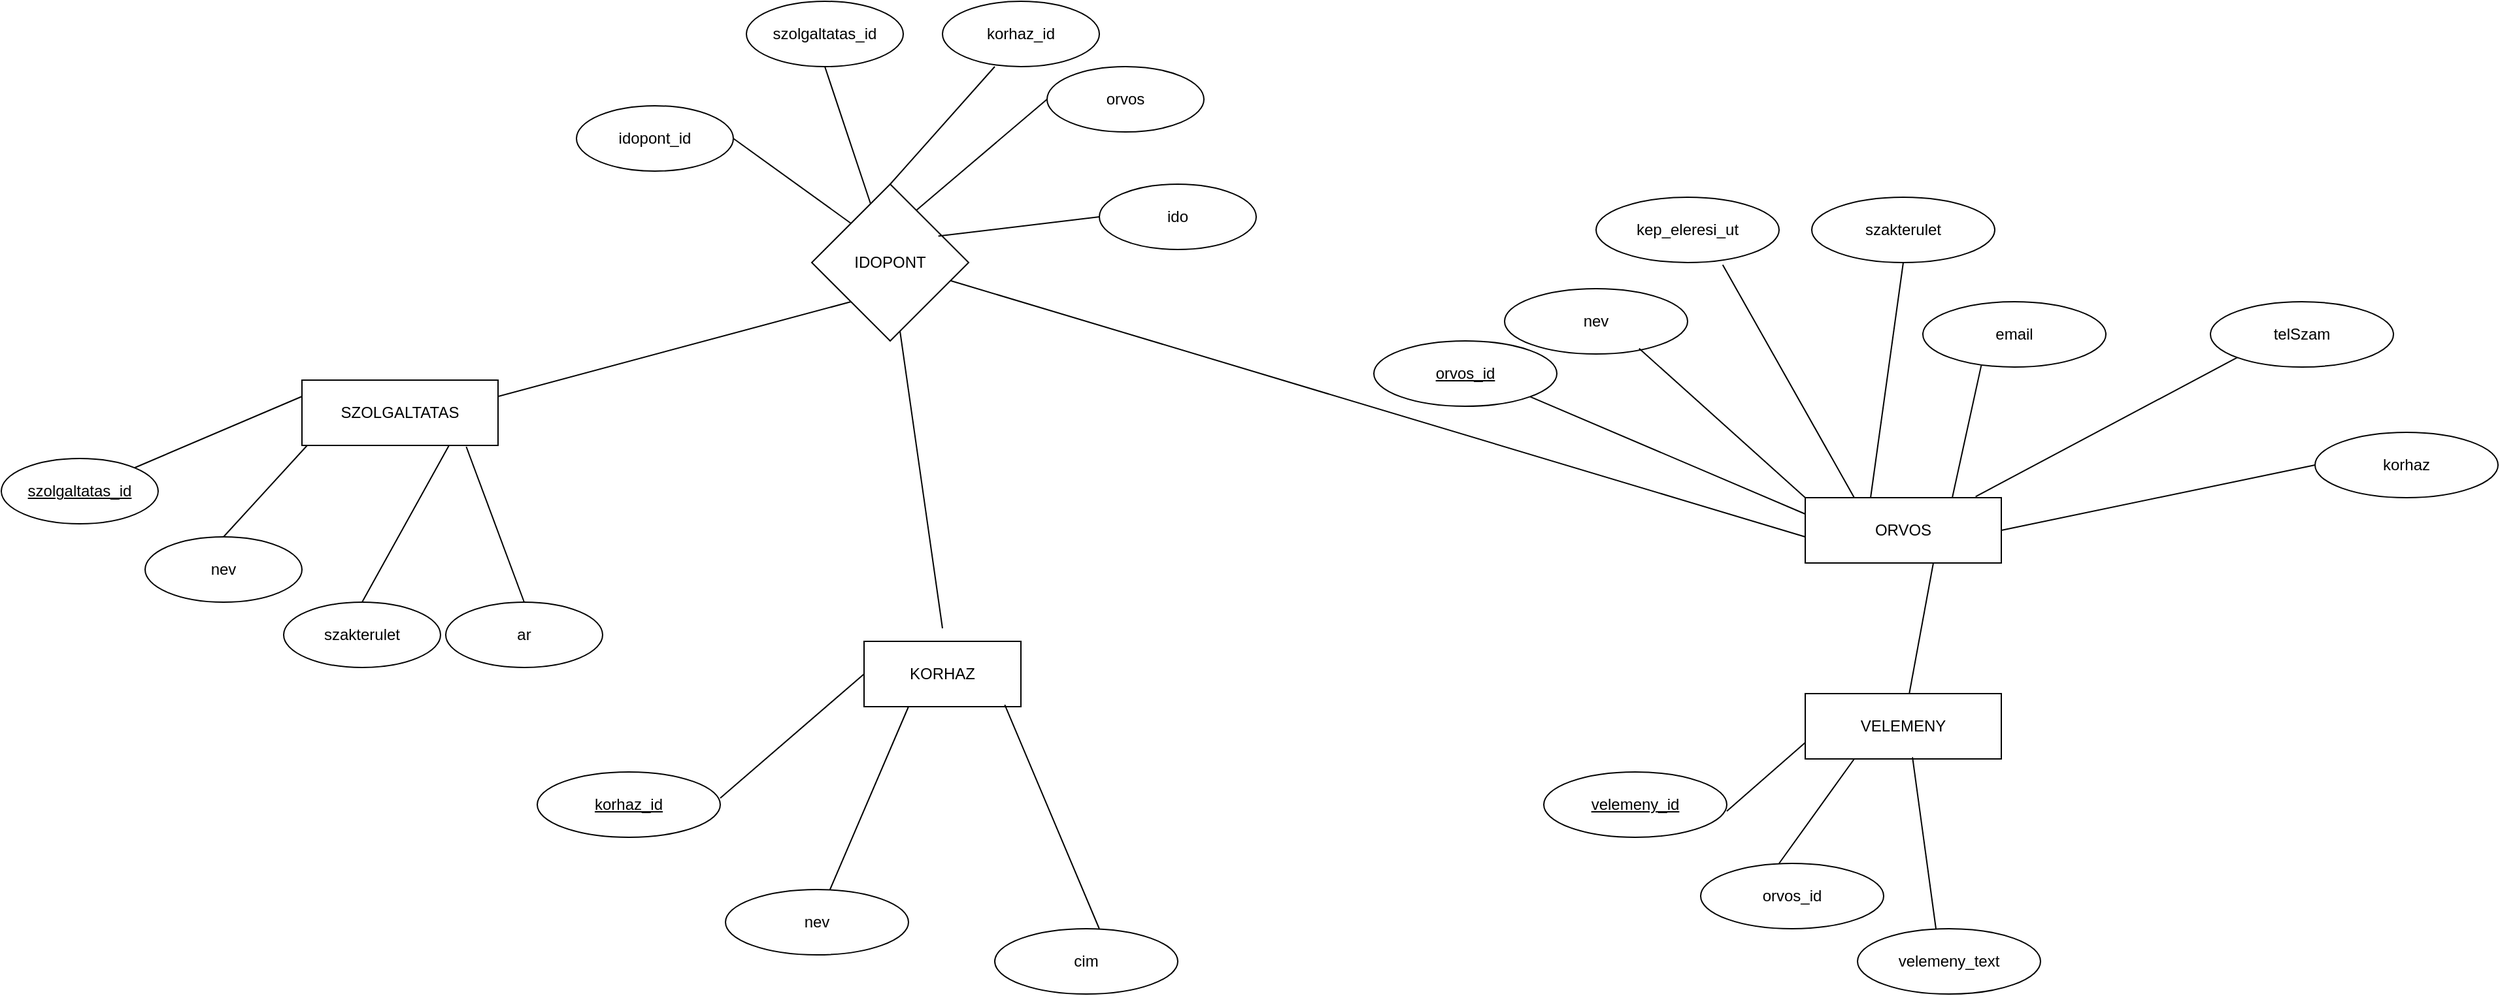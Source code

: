 <mxfile version="26.0.5">
  <diagram name="1 oldal" id="homTbI2E1GBPK-J_4SYi">
    <mxGraphModel dx="3452" dy="1413" grid="1" gridSize="10" guides="1" tooltips="1" connect="1" arrows="1" fold="1" page="1" pageScale="1" pageWidth="827" pageHeight="1169" math="0" shadow="0">
      <root>
        <mxCell id="0" />
        <mxCell id="1" parent="0" />
        <mxCell id="W9U9pzRwrjz12LP2EGkp-2" value="KORHAZ" style="rounded=0;whiteSpace=wrap;html=1;" vertex="1" parent="1">
          <mxGeometry x="-20" y="1050" width="120" height="50" as="geometry" />
        </mxCell>
        <mxCell id="W9U9pzRwrjz12LP2EGkp-3" value="ORVOS" style="rounded=0;whiteSpace=wrap;html=1;" vertex="1" parent="1">
          <mxGeometry x="700" y="940" width="150" height="50" as="geometry" />
        </mxCell>
        <mxCell id="W9U9pzRwrjz12LP2EGkp-4" value="SZOLGALTATAS" style="rounded=0;whiteSpace=wrap;html=1;" vertex="1" parent="1">
          <mxGeometry x="-450" y="850" width="150" height="50" as="geometry" />
        </mxCell>
        <mxCell id="W9U9pzRwrjz12LP2EGkp-5" value="IDOPONT" style="rhombus;whiteSpace=wrap;html=1;" vertex="1" parent="1">
          <mxGeometry x="-60" y="700" width="120" height="120" as="geometry" />
        </mxCell>
        <mxCell id="W9U9pzRwrjz12LP2EGkp-6" value="nev" style="ellipse;whiteSpace=wrap;html=1;" vertex="1" parent="1">
          <mxGeometry x="470" y="780" width="140" height="50" as="geometry" />
        </mxCell>
        <mxCell id="W9U9pzRwrjz12LP2EGkp-7" value="" style="endArrow=none;html=1;rounded=0;entryX=0.735;entryY=0.915;entryDx=0;entryDy=0;exitX=0;exitY=0;exitDx=0;exitDy=0;endFill=0;entryPerimeter=0;" edge="1" parent="1" source="W9U9pzRwrjz12LP2EGkp-3" target="W9U9pzRwrjz12LP2EGkp-6">
          <mxGeometry width="50" height="50" relative="1" as="geometry">
            <mxPoint x="610" y="990" as="sourcePoint" />
            <mxPoint x="660" y="940" as="targetPoint" />
          </mxGeometry>
        </mxCell>
        <mxCell id="W9U9pzRwrjz12LP2EGkp-8" value="kep_eleresi_ut" style="ellipse;whiteSpace=wrap;html=1;" vertex="1" parent="1">
          <mxGeometry x="540" y="710" width="140" height="50" as="geometry" />
        </mxCell>
        <mxCell id="W9U9pzRwrjz12LP2EGkp-9" value="" style="endArrow=none;html=1;rounded=0;exitX=0.25;exitY=0;exitDx=0;exitDy=0;endFill=0;entryX=0.692;entryY=1.035;entryDx=0;entryDy=0;entryPerimeter=0;" edge="1" parent="1" source="W9U9pzRwrjz12LP2EGkp-3" target="W9U9pzRwrjz12LP2EGkp-8">
          <mxGeometry width="50" height="50" relative="1" as="geometry">
            <mxPoint x="720" y="990" as="sourcePoint" />
            <mxPoint x="660" y="770" as="targetPoint" />
          </mxGeometry>
        </mxCell>
        <mxCell id="W9U9pzRwrjz12LP2EGkp-11" value="szakterulet" style="ellipse;whiteSpace=wrap;html=1;" vertex="1" parent="1">
          <mxGeometry x="705" y="710" width="140" height="50" as="geometry" />
        </mxCell>
        <mxCell id="W9U9pzRwrjz12LP2EGkp-12" value="" style="endArrow=none;html=1;rounded=0;exitX=0.5;exitY=1;exitDx=0;exitDy=0;endFill=0;" edge="1" parent="1" source="W9U9pzRwrjz12LP2EGkp-11">
          <mxGeometry width="50" height="50" relative="1" as="geometry">
            <mxPoint x="755" y="860" as="sourcePoint" />
            <mxPoint x="750" y="940" as="targetPoint" />
          </mxGeometry>
        </mxCell>
        <mxCell id="W9U9pzRwrjz12LP2EGkp-13" value="email" style="ellipse;whiteSpace=wrap;html=1;" vertex="1" parent="1">
          <mxGeometry x="790" y="790" width="140" height="50" as="geometry" />
        </mxCell>
        <mxCell id="W9U9pzRwrjz12LP2EGkp-14" value="" style="endArrow=none;html=1;rounded=0;entryX=0.75;entryY=0;entryDx=0;entryDy=0;exitX=0.319;exitY=0.976;exitDx=0;exitDy=0;endFill=0;exitPerimeter=0;" edge="1" parent="1" target="W9U9pzRwrjz12LP2EGkp-3" source="W9U9pzRwrjz12LP2EGkp-13">
          <mxGeometry width="50" height="50" relative="1" as="geometry">
            <mxPoint x="820" y="872.5" as="sourcePoint" />
            <mxPoint x="970" y="905" as="targetPoint" />
          </mxGeometry>
        </mxCell>
        <mxCell id="W9U9pzRwrjz12LP2EGkp-15" value="telSzam" style="ellipse;whiteSpace=wrap;html=1;" vertex="1" parent="1">
          <mxGeometry x="1010" y="790" width="140" height="50" as="geometry" />
        </mxCell>
        <mxCell id="W9U9pzRwrjz12LP2EGkp-16" value="" style="endArrow=none;html=1;rounded=0;entryX=0;entryY=1;entryDx=0;entryDy=0;exitX=0.869;exitY=-0.016;exitDx=0;exitDy=0;endFill=0;exitPerimeter=0;" edge="1" parent="1" target="W9U9pzRwrjz12LP2EGkp-15" source="W9U9pzRwrjz12LP2EGkp-3">
          <mxGeometry width="50" height="50" relative="1" as="geometry">
            <mxPoint x="890" y="920" as="sourcePoint" />
            <mxPoint x="920" y="1062" as="targetPoint" />
          </mxGeometry>
        </mxCell>
        <mxCell id="W9U9pzRwrjz12LP2EGkp-20" value="korhaz" style="ellipse;whiteSpace=wrap;html=1;" vertex="1" parent="1">
          <mxGeometry x="1090" y="890" width="140" height="50" as="geometry" />
        </mxCell>
        <mxCell id="W9U9pzRwrjz12LP2EGkp-21" value="" style="endArrow=none;html=1;rounded=0;entryX=0;entryY=0.5;entryDx=0;entryDy=0;endFill=0;exitX=1;exitY=0.5;exitDx=0;exitDy=0;" edge="1" parent="1" target="W9U9pzRwrjz12LP2EGkp-20" source="W9U9pzRwrjz12LP2EGkp-3">
          <mxGeometry width="50" height="50" relative="1" as="geometry">
            <mxPoint x="823" y="990" as="sourcePoint" />
            <mxPoint x="900" y="1120" as="targetPoint" />
          </mxGeometry>
        </mxCell>
        <mxCell id="W9U9pzRwrjz12LP2EGkp-22" value="&lt;u&gt;orvos_id&lt;/u&gt;" style="ellipse;whiteSpace=wrap;html=1;" vertex="1" parent="1">
          <mxGeometry x="370" y="820" width="140" height="50" as="geometry" />
        </mxCell>
        <mxCell id="W9U9pzRwrjz12LP2EGkp-23" value="" style="endArrow=none;html=1;rounded=0;entryX=1;entryY=1;entryDx=0;entryDy=0;exitX=0;exitY=0.25;exitDx=0;exitDy=0;endFill=0;" edge="1" parent="1" source="W9U9pzRwrjz12LP2EGkp-3" target="W9U9pzRwrjz12LP2EGkp-22">
          <mxGeometry width="50" height="50" relative="1" as="geometry">
            <mxPoint x="720.0" y="902.5" as="sourcePoint" />
            <mxPoint x="580" y="920" as="targetPoint" />
          </mxGeometry>
        </mxCell>
        <mxCell id="W9U9pzRwrjz12LP2EGkp-24" value="VELEMENY" style="rounded=0;whiteSpace=wrap;html=1;" vertex="1" parent="1">
          <mxGeometry x="700" y="1090" width="150" height="50" as="geometry" />
        </mxCell>
        <mxCell id="W9U9pzRwrjz12LP2EGkp-25" value="&lt;u&gt;velemeny_id&lt;/u&gt;" style="ellipse;whiteSpace=wrap;html=1;" vertex="1" parent="1">
          <mxGeometry x="500" y="1150" width="140" height="50" as="geometry" />
        </mxCell>
        <mxCell id="W9U9pzRwrjz12LP2EGkp-26" value="" style="endArrow=none;html=1;rounded=0;entryX=0.5;entryY=0;entryDx=0;entryDy=0;exitX=0;exitY=0.75;exitDx=0;exitDy=0;endFill=0;" edge="1" parent="1" source="W9U9pzRwrjz12LP2EGkp-24">
          <mxGeometry width="50" height="50" relative="1" as="geometry">
            <mxPoint x="780" y="1165" as="sourcePoint" />
            <mxPoint x="640" y="1180" as="targetPoint" />
          </mxGeometry>
        </mxCell>
        <mxCell id="W9U9pzRwrjz12LP2EGkp-27" value="orvos_id" style="ellipse;whiteSpace=wrap;html=1;" vertex="1" parent="1">
          <mxGeometry x="620" y="1220" width="140" height="50" as="geometry" />
        </mxCell>
        <mxCell id="W9U9pzRwrjz12LP2EGkp-28" value="" style="endArrow=none;html=1;rounded=0;entryX=0.5;entryY=0;entryDx=0;entryDy=0;exitX=0.25;exitY=1;exitDx=0;exitDy=0;endFill=0;" edge="1" parent="1" source="W9U9pzRwrjz12LP2EGkp-24">
          <mxGeometry width="50" height="50" relative="1" as="geometry">
            <mxPoint x="800" y="1198" as="sourcePoint" />
            <mxPoint x="680" y="1220" as="targetPoint" />
          </mxGeometry>
        </mxCell>
        <mxCell id="W9U9pzRwrjz12LP2EGkp-29" value="velemeny_text" style="ellipse;whiteSpace=wrap;html=1;" vertex="1" parent="1">
          <mxGeometry x="740" y="1270" width="140" height="50" as="geometry" />
        </mxCell>
        <mxCell id="W9U9pzRwrjz12LP2EGkp-30" value="" style="endArrow=none;html=1;rounded=0;entryX=0.5;entryY=0;entryDx=0;entryDy=0;exitX=0.547;exitY=0.973;exitDx=0;exitDy=0;endFill=0;exitPerimeter=0;" edge="1" parent="1" source="W9U9pzRwrjz12LP2EGkp-24">
          <mxGeometry width="50" height="50" relative="1" as="geometry">
            <mxPoint x="918" y="1220" as="sourcePoint" />
            <mxPoint x="800" y="1270" as="targetPoint" />
          </mxGeometry>
        </mxCell>
        <mxCell id="W9U9pzRwrjz12LP2EGkp-33" value="&lt;u&gt;korhaz_id&lt;/u&gt;" style="ellipse;whiteSpace=wrap;html=1;" vertex="1" parent="1">
          <mxGeometry x="-270" y="1150" width="140" height="50" as="geometry" />
        </mxCell>
        <mxCell id="W9U9pzRwrjz12LP2EGkp-34" value="" style="endArrow=none;html=1;rounded=0;entryX=0.5;entryY=0;entryDx=0;entryDy=0;exitX=0;exitY=0.5;exitDx=0;exitDy=0;endFill=0;" edge="1" parent="1" source="W9U9pzRwrjz12LP2EGkp-2">
          <mxGeometry width="50" height="50" relative="1" as="geometry">
            <mxPoint x="-20" y="1203" as="sourcePoint" />
            <mxPoint x="-130" y="1170" as="targetPoint" />
          </mxGeometry>
        </mxCell>
        <mxCell id="W9U9pzRwrjz12LP2EGkp-35" value="nev" style="ellipse;whiteSpace=wrap;html=1;" vertex="1" parent="1">
          <mxGeometry x="-126" y="1240" width="140" height="50" as="geometry" />
        </mxCell>
        <mxCell id="W9U9pzRwrjz12LP2EGkp-36" value="" style="endArrow=none;html=1;rounded=0;entryX=0.571;entryY=0;entryDx=0;entryDy=0;exitX=0;exitY=0.5;exitDx=0;exitDy=0;endFill=0;entryPerimeter=0;" edge="1" parent="1" target="W9U9pzRwrjz12LP2EGkp-35">
          <mxGeometry width="50" height="50" relative="1" as="geometry">
            <mxPoint x="14" y="1100" as="sourcePoint" />
            <mxPoint x="-96" y="1195" as="targetPoint" />
          </mxGeometry>
        </mxCell>
        <mxCell id="W9U9pzRwrjz12LP2EGkp-37" value="cim" style="ellipse;whiteSpace=wrap;html=1;" vertex="1" parent="1">
          <mxGeometry x="80" y="1270" width="140" height="50" as="geometry" />
        </mxCell>
        <mxCell id="W9U9pzRwrjz12LP2EGkp-38" value="" style="endArrow=none;html=1;rounded=0;entryX=0.571;entryY=0;entryDx=0;entryDy=0;exitX=0.897;exitY=0.971;exitDx=0;exitDy=0;endFill=0;entryPerimeter=0;exitPerimeter=0;" edge="1" parent="1" target="W9U9pzRwrjz12LP2EGkp-37" source="W9U9pzRwrjz12LP2EGkp-2">
          <mxGeometry width="50" height="50" relative="1" as="geometry">
            <mxPoint x="172" y="1130" as="sourcePoint" />
            <mxPoint x="154" y="1265" as="targetPoint" />
          </mxGeometry>
        </mxCell>
        <mxCell id="W9U9pzRwrjz12LP2EGkp-39" value="&lt;u&gt;szolgaltatas_id&lt;/u&gt;" style="ellipse;whiteSpace=wrap;html=1;" vertex="1" parent="1">
          <mxGeometry x="-680" y="910" width="120" height="50" as="geometry" />
        </mxCell>
        <mxCell id="W9U9pzRwrjz12LP2EGkp-40" value="" style="endArrow=none;html=1;rounded=0;exitX=0;exitY=0.25;exitDx=0;exitDy=0;endFill=0;" edge="1" parent="1" source="W9U9pzRwrjz12LP2EGkp-4" target="W9U9pzRwrjz12LP2EGkp-39">
          <mxGeometry width="50" height="50" relative="1" as="geometry">
            <mxPoint x="-610" y="779" as="sourcePoint" />
            <mxPoint x="-592" y="910" as="targetPoint" />
          </mxGeometry>
        </mxCell>
        <mxCell id="W9U9pzRwrjz12LP2EGkp-41" value="nev" style="ellipse;whiteSpace=wrap;html=1;" vertex="1" parent="1">
          <mxGeometry x="-570" y="970" width="120" height="50" as="geometry" />
        </mxCell>
        <mxCell id="W9U9pzRwrjz12LP2EGkp-42" value="" style="endArrow=none;html=1;rounded=0;exitX=0;exitY=0.25;exitDx=0;exitDy=0;endFill=0;entryX=0.5;entryY=0;entryDx=0;entryDy=0;" edge="1" parent="1" target="W9U9pzRwrjz12LP2EGkp-41">
          <mxGeometry width="50" height="50" relative="1" as="geometry">
            <mxPoint x="-446" y="900" as="sourcePoint" />
            <mxPoint x="-574" y="954" as="targetPoint" />
          </mxGeometry>
        </mxCell>
        <mxCell id="W9U9pzRwrjz12LP2EGkp-43" value="ar" style="ellipse;whiteSpace=wrap;html=1;" vertex="1" parent="1">
          <mxGeometry x="-340" y="1020" width="120" height="50" as="geometry" />
        </mxCell>
        <mxCell id="W9U9pzRwrjz12LP2EGkp-44" value="" style="endArrow=none;html=1;rounded=0;endFill=0;entryX=0.5;entryY=0;entryDx=0;entryDy=0;exitX=0.838;exitY=1.02;exitDx=0;exitDy=0;exitPerimeter=0;" edge="1" parent="1" source="W9U9pzRwrjz12LP2EGkp-4" target="W9U9pzRwrjz12LP2EGkp-43">
          <mxGeometry width="50" height="50" relative="1" as="geometry">
            <mxPoint x="-330" y="910" as="sourcePoint" />
            <mxPoint x="-317" y="990" as="targetPoint" />
          </mxGeometry>
        </mxCell>
        <mxCell id="W9U9pzRwrjz12LP2EGkp-47" value="szakterulet" style="ellipse;whiteSpace=wrap;html=1;" vertex="1" parent="1">
          <mxGeometry x="-464" y="1020" width="120" height="50" as="geometry" />
        </mxCell>
        <mxCell id="W9U9pzRwrjz12LP2EGkp-48" value="" style="endArrow=none;html=1;rounded=0;exitX=0.75;exitY=1;exitDx=0;exitDy=0;endFill=0;entryX=0.5;entryY=0;entryDx=0;entryDy=0;" edge="1" parent="1" target="W9U9pzRwrjz12LP2EGkp-47" source="W9U9pzRwrjz12LP2EGkp-4">
          <mxGeometry width="50" height="50" relative="1" as="geometry">
            <mxPoint x="-340" y="950" as="sourcePoint" />
            <mxPoint x="-468" y="1004" as="targetPoint" />
          </mxGeometry>
        </mxCell>
        <mxCell id="W9U9pzRwrjz12LP2EGkp-49" value="idopont_id" style="ellipse;whiteSpace=wrap;html=1;" vertex="1" parent="1">
          <mxGeometry x="-240" y="640" width="120" height="50" as="geometry" />
        </mxCell>
        <mxCell id="W9U9pzRwrjz12LP2EGkp-50" value="" style="endArrow=none;html=1;rounded=0;entryX=0.5;entryY=0;entryDx=0;entryDy=0;exitX=0;exitY=0;exitDx=0;exitDy=0;endFill=0;" edge="1" parent="1" source="W9U9pzRwrjz12LP2EGkp-5">
          <mxGeometry width="50" height="50" relative="1" as="geometry">
            <mxPoint x="-10" y="570" as="sourcePoint" />
            <mxPoint x="-120" y="665" as="targetPoint" />
          </mxGeometry>
        </mxCell>
        <mxCell id="W9U9pzRwrjz12LP2EGkp-51" value="szolgaltatas_id" style="ellipse;whiteSpace=wrap;html=1;" vertex="1" parent="1">
          <mxGeometry x="-110" y="560" width="120" height="50" as="geometry" />
        </mxCell>
        <mxCell id="W9U9pzRwrjz12LP2EGkp-52" value="" style="endArrow=none;html=1;rounded=0;entryX=0.5;entryY=1;entryDx=0;entryDy=0;endFill=0;" edge="1" parent="1" source="W9U9pzRwrjz12LP2EGkp-5" target="W9U9pzRwrjz12LP2EGkp-51">
          <mxGeometry width="50" height="50" relative="1" as="geometry">
            <mxPoint x="15" y="595.0" as="sourcePoint" />
            <mxPoint x="-90" y="610" as="targetPoint" />
          </mxGeometry>
        </mxCell>
        <mxCell id="W9U9pzRwrjz12LP2EGkp-53" value="korhaz_id" style="ellipse;whiteSpace=wrap;html=1;" vertex="1" parent="1">
          <mxGeometry x="40" y="560" width="120" height="50" as="geometry" />
        </mxCell>
        <mxCell id="W9U9pzRwrjz12LP2EGkp-54" value="" style="endArrow=none;html=1;rounded=0;entryX=0.5;entryY=0;entryDx=0;entryDy=0;exitX=0;exitY=1;exitDx=0;exitDy=0;endFill=0;" edge="1" parent="1" target="W9U9pzRwrjz12LP2EGkp-5">
          <mxGeometry width="50" height="50" relative="1" as="geometry">
            <mxPoint x="80" y="610.0" as="sourcePoint" />
            <mxPoint x="-40" y="670" as="targetPoint" />
          </mxGeometry>
        </mxCell>
        <mxCell id="W9U9pzRwrjz12LP2EGkp-55" value="orvos" style="ellipse;whiteSpace=wrap;html=1;" vertex="1" parent="1">
          <mxGeometry x="120" y="610" width="120" height="50" as="geometry" />
        </mxCell>
        <mxCell id="W9U9pzRwrjz12LP2EGkp-56" value="" style="endArrow=none;html=1;rounded=0;entryX=0.5;entryY=0;entryDx=0;entryDy=0;exitX=0;exitY=0.5;exitDx=0;exitDy=0;endFill=0;" edge="1" parent="1" source="W9U9pzRwrjz12LP2EGkp-55">
          <mxGeometry width="50" height="50" relative="1" as="geometry">
            <mxPoint x="110" y="785" as="sourcePoint" />
            <mxPoint x="20" y="720" as="targetPoint" />
          </mxGeometry>
        </mxCell>
        <mxCell id="W9U9pzRwrjz12LP2EGkp-57" value="ido" style="ellipse;whiteSpace=wrap;html=1;" vertex="1" parent="1">
          <mxGeometry x="160" y="700" width="120" height="50" as="geometry" />
        </mxCell>
        <mxCell id="W9U9pzRwrjz12LP2EGkp-58" value="" style="endArrow=none;html=1;rounded=0;entryX=0.807;entryY=0.331;entryDx=0;entryDy=0;exitX=0;exitY=0.5;exitDx=0;exitDy=0;endFill=0;entryPerimeter=0;" edge="1" parent="1" source="W9U9pzRwrjz12LP2EGkp-57" target="W9U9pzRwrjz12LP2EGkp-5">
          <mxGeometry width="50" height="50" relative="1" as="geometry">
            <mxPoint x="120" y="770" as="sourcePoint" />
            <mxPoint x="70" y="710" as="targetPoint" />
          </mxGeometry>
        </mxCell>
        <mxCell id="W9U9pzRwrjz12LP2EGkp-59" value="" style="endArrow=none;html=1;rounded=0;entryX=0;entryY=1;entryDx=0;entryDy=0;endFill=0;exitX=1;exitY=0.25;exitDx=0;exitDy=0;" edge="1" parent="1" source="W9U9pzRwrjz12LP2EGkp-4" target="W9U9pzRwrjz12LP2EGkp-5">
          <mxGeometry width="50" height="50" relative="1" as="geometry">
            <mxPoint x="-32.5" y="940" as="sourcePoint" />
            <mxPoint x="-32.5" y="785" as="targetPoint" />
          </mxGeometry>
        </mxCell>
        <mxCell id="W9U9pzRwrjz12LP2EGkp-60" value="" style="endArrow=none;html=1;rounded=0;endFill=0;" edge="1" parent="1" target="W9U9pzRwrjz12LP2EGkp-5">
          <mxGeometry width="50" height="50" relative="1" as="geometry">
            <mxPoint x="40" y="1040" as="sourcePoint" />
            <mxPoint x="500" y="937" as="targetPoint" />
          </mxGeometry>
        </mxCell>
        <mxCell id="W9U9pzRwrjz12LP2EGkp-61" value="" style="endArrow=none;html=1;rounded=0;exitX=0;exitY=0.25;exitDx=0;exitDy=0;endFill=0;" edge="1" parent="1" target="W9U9pzRwrjz12LP2EGkp-5">
          <mxGeometry width="50" height="50" relative="1" as="geometry">
            <mxPoint x="700" y="970" as="sourcePoint" />
            <mxPoint x="470" y="920" as="targetPoint" />
          </mxGeometry>
        </mxCell>
        <mxCell id="W9U9pzRwrjz12LP2EGkp-62" value="" style="endArrow=none;html=1;rounded=0;exitX=0.25;exitY=1;exitDx=0;exitDy=0;endFill=0;" edge="1" parent="1" target="W9U9pzRwrjz12LP2EGkp-24">
          <mxGeometry width="50" height="50" relative="1" as="geometry">
            <mxPoint x="798" y="990" as="sourcePoint" />
            <mxPoint x="740" y="1070" as="targetPoint" />
          </mxGeometry>
        </mxCell>
      </root>
    </mxGraphModel>
  </diagram>
</mxfile>
